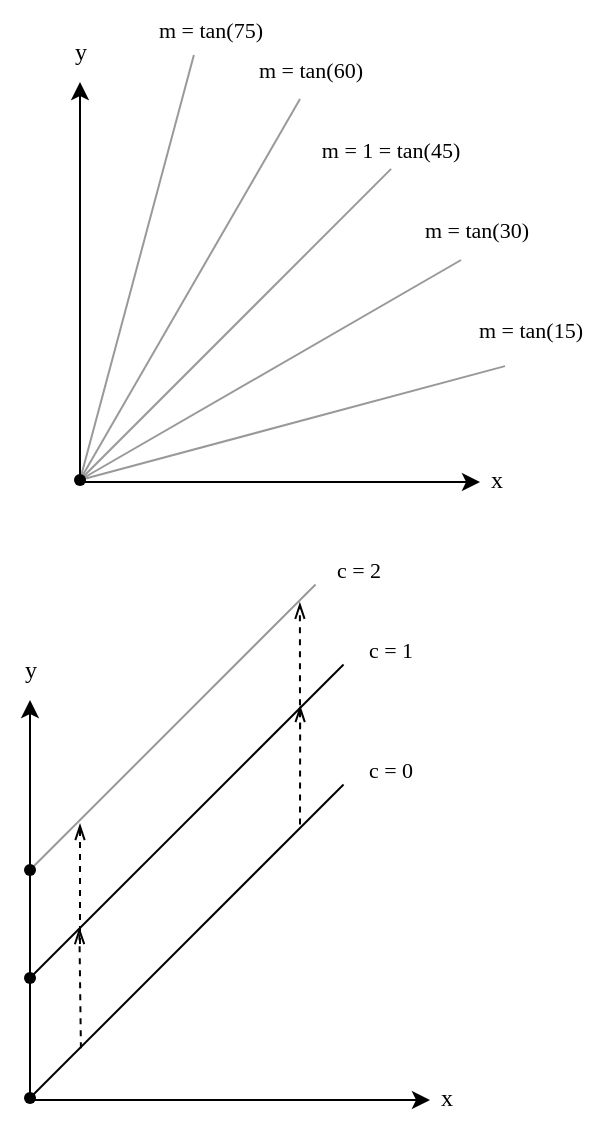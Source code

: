 <mxfile version="28.2.5">
  <diagram name="Page-1" id="gqXE5cYQTpW-kbybbJwH">
    <mxGraphModel dx="805" dy="1936" grid="1" gridSize="10" guides="1" tooltips="1" connect="1" arrows="1" fold="1" page="1" pageScale="1" pageWidth="827" pageHeight="1169" math="0" shadow="0">
      <root>
        <mxCell id="0" />
        <mxCell id="1" parent="0" />
        <mxCell id="VkIbsHdRt6CUS8jdPbAn-1" value="" style="group" vertex="1" connectable="0" parent="1">
          <mxGeometry x="380" y="220" width="263" height="244" as="geometry" />
        </mxCell>
        <mxCell id="VkIbsHdRt6CUS8jdPbAn-2" value="" style="endArrow=classic;html=1;rounded=0;strokeColor=light-dark(#000000,#FF3333);" edge="1" parent="VkIbsHdRt6CUS8jdPbAn-1">
          <mxGeometry width="50" height="50" relative="1" as="geometry">
            <mxPoint x="15" y="230" as="sourcePoint" />
            <mxPoint x="15" y="30" as="targetPoint" />
          </mxGeometry>
        </mxCell>
        <mxCell id="VkIbsHdRt6CUS8jdPbAn-3" value="" style="endArrow=classic;html=1;rounded=0;fillColor=#a20025;strokeColor=light-dark(#000000,#3333FF);" edge="1" parent="VkIbsHdRt6CUS8jdPbAn-1">
          <mxGeometry width="50" height="50" relative="1" as="geometry">
            <mxPoint x="15" y="230" as="sourcePoint" />
            <mxPoint x="215" y="230" as="targetPoint" />
          </mxGeometry>
        </mxCell>
        <mxCell id="VkIbsHdRt6CUS8jdPbAn-4" value="&lt;font style=&quot;color: light-dark(rgb(0, 0, 0), rgb(51, 51, 255));&quot; face=&quot;Times New Roman&quot;&gt;x&lt;/font&gt;" style="text;html=1;align=center;verticalAlign=middle;resizable=0;points=[];autosize=1;strokeColor=none;fillColor=none;" vertex="1" parent="VkIbsHdRt6CUS8jdPbAn-1">
          <mxGeometry x="208" y="214" width="30" height="30" as="geometry" />
        </mxCell>
        <mxCell id="VkIbsHdRt6CUS8jdPbAn-5" value="&lt;font style=&quot;color: light-dark(rgb(0, 0, 0), rgb(255, 51, 51));&quot; face=&quot;Times New Roman&quot;&gt;y&lt;/font&gt;" style="text;html=1;align=center;verticalAlign=middle;resizable=0;points=[];autosize=1;strokeColor=none;fillColor=none;" vertex="1" parent="VkIbsHdRt6CUS8jdPbAn-1">
          <mxGeometry width="30" height="30" as="geometry" />
        </mxCell>
        <mxCell id="VkIbsHdRt6CUS8jdPbAn-6" value="" style="shape=waypoint;sketch=0;size=6;pointerEvents=1;points=[];fillColor=none;resizable=0;rotatable=0;perimeter=centerPerimeter;snapToPoint=1;" vertex="1" parent="VkIbsHdRt6CUS8jdPbAn-1">
          <mxGeometry x="5" y="219" width="20" height="20" as="geometry" />
        </mxCell>
        <mxCell id="VkIbsHdRt6CUS8jdPbAn-7" value="" style="verticalLabelPosition=bottom;shadow=0;dashed=0;align=center;html=1;verticalAlign=top;strokeWidth=1;shape=mxgraph.mockup.markup.line;strokeColor=light-dark(#000000,#B3B3B3);rotation=-45;direction=west;" vertex="1" parent="VkIbsHdRt6CUS8jdPbAn-1">
          <mxGeometry x="-16" y="140" width="220" height="20" as="geometry" />
        </mxCell>
        <mxCell id="VkIbsHdRt6CUS8jdPbAn-10" value="" style="verticalLabelPosition=bottom;shadow=0;dashed=0;align=center;html=1;verticalAlign=top;strokeWidth=1;shape=mxgraph.mockup.markup.line;strokeColor=light-dark(#000000,#B3B3B3);rotation=-45;direction=west;" vertex="1" parent="VkIbsHdRt6CUS8jdPbAn-1">
          <mxGeometry x="-16" y="80" width="220" height="20" as="geometry" />
        </mxCell>
        <mxCell id="VkIbsHdRt6CUS8jdPbAn-12" value="" style="verticalLabelPosition=bottom;shadow=0;dashed=0;align=center;html=1;verticalAlign=top;strokeWidth=1;shape=mxgraph.mockup.markup.line;strokeColor=light-dark(#999999,#FFFFFF);rotation=-45;direction=west;" vertex="1" parent="VkIbsHdRt6CUS8jdPbAn-1">
          <mxGeometry x="-12.93" y="32.93" width="200" height="20" as="geometry" />
        </mxCell>
        <mxCell id="VkIbsHdRt6CUS8jdPbAn-14" value="" style="shape=waypoint;sketch=0;size=6;pointerEvents=1;points=[];fillColor=none;resizable=0;rotatable=0;perimeter=centerPerimeter;snapToPoint=1;" vertex="1" parent="VkIbsHdRt6CUS8jdPbAn-1">
          <mxGeometry x="5" y="159" width="20" height="20" as="geometry" />
        </mxCell>
        <mxCell id="VkIbsHdRt6CUS8jdPbAn-15" value="" style="shape=waypoint;sketch=0;size=6;pointerEvents=1;points=[];fillColor=none;resizable=0;rotatable=0;perimeter=centerPerimeter;snapToPoint=1;" vertex="1" parent="VkIbsHdRt6CUS8jdPbAn-1">
          <mxGeometry x="5" y="105" width="20" height="20" as="geometry" />
        </mxCell>
        <mxCell id="VkIbsHdRt6CUS8jdPbAn-16" value="" style="endArrow=openThin;html=1;rounded=0;exitX=0.494;exitY=0.5;exitDx=0;exitDy=0;exitPerimeter=0;entryX=0.496;entryY=0.472;entryDx=0;entryDy=0;entryPerimeter=0;dashed=1;endFill=0;strokeColor=light-dark(#000000,#B3B3B3);" edge="1" parent="VkIbsHdRt6CUS8jdPbAn-1">
          <mxGeometry width="50" height="50" relative="1" as="geometry">
            <mxPoint x="150.003" y="92.227" as="sourcePoint" />
            <mxPoint x="150.088" y="32.934" as="targetPoint" />
          </mxGeometry>
        </mxCell>
        <mxCell id="VkIbsHdRt6CUS8jdPbAn-22" value="" style="endArrow=openThin;html=1;rounded=0;exitX=0.846;exitY=0.48;exitDx=0;exitDy=0;exitPerimeter=0;entryX=0.848;entryY=0.513;entryDx=0;entryDy=0;entryPerimeter=0;dashed=1;endFill=0;strokeColor=light-dark(#000000,#B3B3B3);" edge="1" parent="VkIbsHdRt6CUS8jdPbAn-1" source="VkIbsHdRt6CUS8jdPbAn-7" target="VkIbsHdRt6CUS8jdPbAn-10">
          <mxGeometry width="50" height="50" relative="1" as="geometry">
            <mxPoint x="40.003" y="199.297" as="sourcePoint" />
            <mxPoint x="40" y="150" as="targetPoint" />
          </mxGeometry>
        </mxCell>
        <mxCell id="VkIbsHdRt6CUS8jdPbAn-25" value="" style="endArrow=openThin;html=1;rounded=0;exitX=0.846;exitY=0.48;exitDx=0;exitDy=0;exitPerimeter=0;entryX=0.848;entryY=0.513;entryDx=0;entryDy=0;entryPerimeter=0;dashed=1;endFill=0;strokeColor=light-dark(#000000,#B3B3B3);" edge="1" parent="VkIbsHdRt6CUS8jdPbAn-1">
          <mxGeometry width="50" height="50" relative="1" as="geometry">
            <mxPoint x="40" y="151.97" as="sourcePoint" />
            <mxPoint x="40" y="91.97" as="targetPoint" />
          </mxGeometry>
        </mxCell>
        <mxCell id="VkIbsHdRt6CUS8jdPbAn-26" value="" style="endArrow=openThin;html=1;rounded=0;exitX=0.494;exitY=0.5;exitDx=0;exitDy=0;exitPerimeter=0;entryX=0.06;entryY=0.454;entryDx=0;entryDy=0;entryPerimeter=0;dashed=1;endFill=0;strokeColor=light-dark(#000000,#B3B3B3);" edge="1" parent="VkIbsHdRt6CUS8jdPbAn-1" target="VkIbsHdRt6CUS8jdPbAn-12">
          <mxGeometry width="50" height="50" relative="1" as="geometry">
            <mxPoint x="150.003" y="44.647" as="sourcePoint" />
            <mxPoint x="150.088" y="-14.646" as="targetPoint" />
          </mxGeometry>
        </mxCell>
        <mxCell id="VkIbsHdRt6CUS8jdPbAn-32" value="&lt;font face=&quot;Times New Roman&quot; style=&quot;color: light-dark(rgb(0, 0, 0), rgb(179, 179, 179));&quot;&gt;c = 1&lt;/font&gt;" style="text;html=1;align=center;verticalAlign=middle;resizable=0;points=[];autosize=1;strokeColor=none;fillColor=none;fontSize=11;" vertex="1" parent="VkIbsHdRt6CUS8jdPbAn-1">
          <mxGeometry x="170" y="-10.0" width="50" height="30" as="geometry" />
        </mxCell>
        <mxCell id="VkIbsHdRt6CUS8jdPbAn-33" value="&lt;font face=&quot;Times New Roman&quot; style=&quot;color: light-dark(rgb(0, 0, 0), rgb(179, 179, 179));&quot;&gt;c = 0&lt;/font&gt;" style="text;html=1;align=center;verticalAlign=middle;resizable=0;points=[];autosize=1;strokeColor=none;fillColor=none;fontSize=11;" vertex="1" parent="VkIbsHdRt6CUS8jdPbAn-1">
          <mxGeometry x="170" y="50" width="50" height="30" as="geometry" />
        </mxCell>
        <mxCell id="n88alifhTt3oK_VPndhT-19" value="" style="verticalLabelPosition=bottom;shadow=0;dashed=0;align=center;html=1;verticalAlign=top;strokeWidth=1;shape=mxgraph.mockup.markup.line;strokeColor=#999999;rotation=-15;direction=west;" parent="1" vertex="1">
          <mxGeometry x="416.25" y="101.53" width="220" height="20" as="geometry" />
        </mxCell>
        <mxCell id="n88alifhTt3oK_VPndhT-20" value="" style="verticalLabelPosition=bottom;shadow=0;dashed=0;align=center;html=1;verticalAlign=top;strokeWidth=1;shape=mxgraph.mockup.markup.line;strokeColor=#999999;rotation=-30;direction=west;" parent="1" vertex="1">
          <mxGeometry x="405.26" y="75" width="220" height="20" as="geometry" />
        </mxCell>
        <mxCell id="n88alifhTt3oK_VPndhT-21" value="" style="verticalLabelPosition=bottom;shadow=0;dashed=0;align=center;html=1;verticalAlign=top;strokeWidth=1;shape=mxgraph.mockup.markup.line;strokeColor=light-dark(#999999,#FFFFFF);rotation=-45;direction=west;" parent="1" vertex="1">
          <mxGeometry x="387.78" y="52.22" width="220" height="20" as="geometry" />
        </mxCell>
        <mxCell id="n88alifhTt3oK_VPndhT-27" value="" style="verticalLabelPosition=bottom;shadow=0;dashed=0;align=center;html=1;verticalAlign=top;strokeWidth=1;shape=mxgraph.mockup.markup.line;strokeColor=#999999;rotation=-60;direction=west;" parent="1" vertex="1">
          <mxGeometry x="365" y="34.74" width="220" height="20" as="geometry" />
        </mxCell>
        <mxCell id="n88alifhTt3oK_VPndhT-28" value="" style="verticalLabelPosition=bottom;shadow=0;dashed=0;align=center;html=1;verticalAlign=top;strokeWidth=1;shape=mxgraph.mockup.markup.line;strokeColor=#999999;rotation=-75;direction=west;" parent="1" vertex="1">
          <mxGeometry x="338.47" y="23.75" width="220" height="20" as="geometry" />
        </mxCell>
        <mxCell id="n88alifhTt3oK_VPndhT-1" value="" style="group" parent="1" vertex="1" connectable="0">
          <mxGeometry x="405" y="-89" width="253" height="244" as="geometry" />
        </mxCell>
        <mxCell id="n88alifhTt3oK_VPndhT-2" value="" style="endArrow=classic;html=1;rounded=0;strokeColor=light-dark(#000000,#FF3333);" parent="n88alifhTt3oK_VPndhT-1" edge="1">
          <mxGeometry width="50" height="50" relative="1" as="geometry">
            <mxPoint x="15" y="230" as="sourcePoint" />
            <mxPoint x="15" y="30" as="targetPoint" />
          </mxGeometry>
        </mxCell>
        <mxCell id="n88alifhTt3oK_VPndhT-3" value="" style="endArrow=classic;html=1;rounded=0;fillColor=#a20025;strokeColor=light-dark(#000000,#3333FF);" parent="n88alifhTt3oK_VPndhT-1" edge="1">
          <mxGeometry width="50" height="50" relative="1" as="geometry">
            <mxPoint x="15" y="230" as="sourcePoint" />
            <mxPoint x="215" y="230" as="targetPoint" />
          </mxGeometry>
        </mxCell>
        <mxCell id="n88alifhTt3oK_VPndhT-4" value="&lt;font style=&quot;color: light-dark(rgb(0, 0, 0), rgb(51, 51, 255));&quot; face=&quot;Times New Roman&quot;&gt;x&lt;/font&gt;" style="text;html=1;align=center;verticalAlign=middle;resizable=0;points=[];autosize=1;strokeColor=none;fillColor=none;" parent="n88alifhTt3oK_VPndhT-1" vertex="1">
          <mxGeometry x="208" y="214" width="30" height="30" as="geometry" />
        </mxCell>
        <mxCell id="n88alifhTt3oK_VPndhT-5" value="&lt;font style=&quot;color: light-dark(rgb(0, 0, 0), rgb(255, 51, 51));&quot; face=&quot;Times New Roman&quot;&gt;y&lt;/font&gt;" style="text;html=1;align=center;verticalAlign=middle;resizable=0;points=[];autosize=1;strokeColor=none;fillColor=none;" parent="n88alifhTt3oK_VPndhT-1" vertex="1">
          <mxGeometry width="30" height="30" as="geometry" />
        </mxCell>
        <mxCell id="n88alifhTt3oK_VPndhT-6" value="" style="shape=waypoint;sketch=0;size=6;pointerEvents=1;points=[];fillColor=none;resizable=0;rotatable=0;perimeter=centerPerimeter;snapToPoint=1;" parent="n88alifhTt3oK_VPndhT-1" vertex="1">
          <mxGeometry x="5" y="219" width="20" height="20" as="geometry" />
        </mxCell>
        <mxCell id="n88alifhTt3oK_VPndhT-35" value="&lt;font face=&quot;Times New Roman&quot;&gt;m = 1&amp;nbsp;= tan(45)&lt;/font&gt;" style="text;html=1;align=center;verticalAlign=middle;resizable=0;points=[];autosize=1;strokeColor=none;fillColor=none;fontSize=11;" parent="n88alifhTt3oK_VPndhT-1" vertex="1">
          <mxGeometry x="125" y="49" width="90" height="30" as="geometry" />
        </mxCell>
        <mxCell id="n88alifhTt3oK_VPndhT-36" value="&lt;font face=&quot;Times New Roman&quot; style=&quot;color: light-dark(rgb(0, 0, 0), rgb(179, 179, 179));&quot;&gt;m = tan(60)&lt;/font&gt;" style="text;html=1;align=center;verticalAlign=middle;resizable=0;points=[];autosize=1;strokeColor=none;fillColor=none;fontSize=11;" parent="n88alifhTt3oK_VPndhT-1" vertex="1">
          <mxGeometry x="90" y="9" width="80" height="30" as="geometry" />
        </mxCell>
        <mxCell id="n88alifhTt3oK_VPndhT-46" value="&lt;font face=&quot;Times New Roman&quot; style=&quot;color: light-dark(rgb(0, 0, 0), rgb(179, 179, 179));&quot;&gt;m = tan(30)&lt;/font&gt;" style="text;html=1;align=center;verticalAlign=middle;resizable=0;points=[];autosize=1;strokeColor=none;fillColor=none;fontSize=11;" parent="n88alifhTt3oK_VPndhT-1" vertex="1">
          <mxGeometry x="173" y="89" width="80" height="30" as="geometry" />
        </mxCell>
        <mxCell id="n88alifhTt3oK_VPndhT-45" value="&lt;font face=&quot;Times New Roman&quot; style=&quot;color: light-dark(rgb(0, 0, 0), rgb(179, 179, 179));&quot;&gt;m = tan(75)&lt;/font&gt;" style="text;html=1;align=center;verticalAlign=middle;resizable=0;points=[];autosize=1;strokeColor=none;fillColor=none;fontSize=11;" parent="1" vertex="1">
          <mxGeometry x="445" y="-100" width="80" height="30" as="geometry" />
        </mxCell>
        <mxCell id="n88alifhTt3oK_VPndhT-47" value="&lt;font face=&quot;Times New Roman&quot; style=&quot;color: light-dark(rgb(0, 0, 0), rgb(179, 179, 179));&quot;&gt;m = tan(15)&lt;/font&gt;" style="text;html=1;align=center;verticalAlign=middle;resizable=0;points=[];autosize=1;strokeColor=none;fillColor=none;fontSize=11;" parent="1" vertex="1">
          <mxGeometry x="605" y="50" width="80" height="30" as="geometry" />
        </mxCell>
        <mxCell id="VkIbsHdRt6CUS8jdPbAn-31" value="&lt;font face=&quot;Times New Roman&quot;&gt;c = 2&lt;/font&gt;" style="text;html=1;align=center;verticalAlign=middle;resizable=0;points=[];autosize=1;strokeColor=none;fillColor=none;fontSize=11;" vertex="1" parent="1">
          <mxGeometry x="534" y="170" width="50" height="30" as="geometry" />
        </mxCell>
      </root>
    </mxGraphModel>
  </diagram>
</mxfile>
